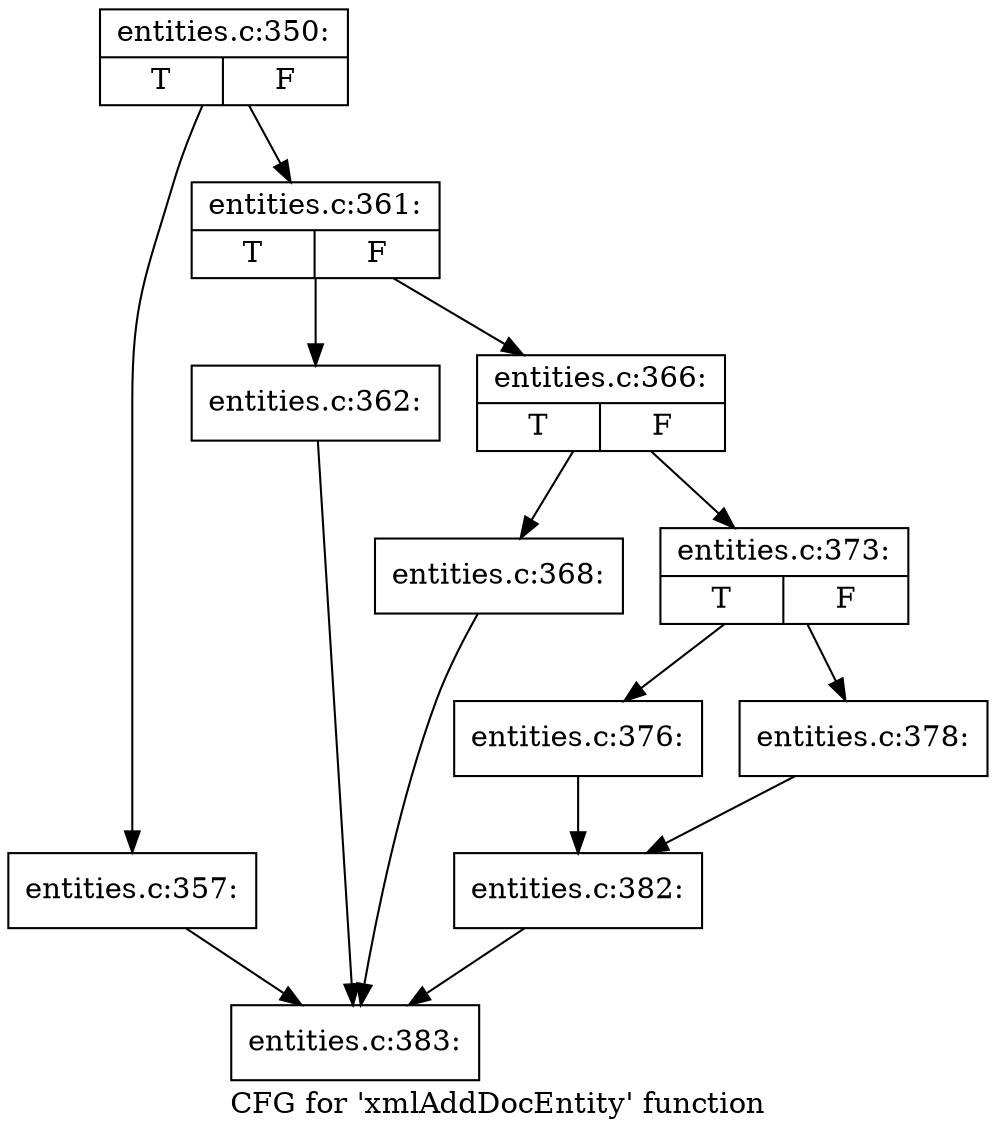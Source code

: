digraph "CFG for 'xmlAddDocEntity' function" {
	label="CFG for 'xmlAddDocEntity' function";

	Node0x4ae24e0 [shape=record,label="{entities.c:350:|{<s0>T|<s1>F}}"];
	Node0x4ae24e0 -> Node0x4b0b020;
	Node0x4ae24e0 -> Node0x4b0b070;
	Node0x4b0b020 [shape=record,label="{entities.c:357:}"];
	Node0x4b0b020 -> Node0x4ae3ba0;
	Node0x4b0b070 [shape=record,label="{entities.c:361:|{<s0>T|<s1>F}}"];
	Node0x4b0b070 -> Node0x4b0b850;
	Node0x4b0b070 -> Node0x4b0b8a0;
	Node0x4b0b850 [shape=record,label="{entities.c:362:}"];
	Node0x4b0b850 -> Node0x4ae3ba0;
	Node0x4b0b8a0 [shape=record,label="{entities.c:366:|{<s0>T|<s1>F}}"];
	Node0x4b0b8a0 -> Node0x4b0ca10;
	Node0x4b0b8a0 -> Node0x4b0ca60;
	Node0x4b0ca10 [shape=record,label="{entities.c:368:}"];
	Node0x4b0ca10 -> Node0x4ae3ba0;
	Node0x4b0ca60 [shape=record,label="{entities.c:373:|{<s0>T|<s1>F}}"];
	Node0x4b0ca60 -> Node0x4b0d530;
	Node0x4b0ca60 -> Node0x4b0d5d0;
	Node0x4b0d530 [shape=record,label="{entities.c:376:}"];
	Node0x4b0d530 -> Node0x4b0d580;
	Node0x4b0d5d0 [shape=record,label="{entities.c:378:}"];
	Node0x4b0d5d0 -> Node0x4b0d580;
	Node0x4b0d580 [shape=record,label="{entities.c:382:}"];
	Node0x4b0d580 -> Node0x4ae3ba0;
	Node0x4ae3ba0 [shape=record,label="{entities.c:383:}"];
}
